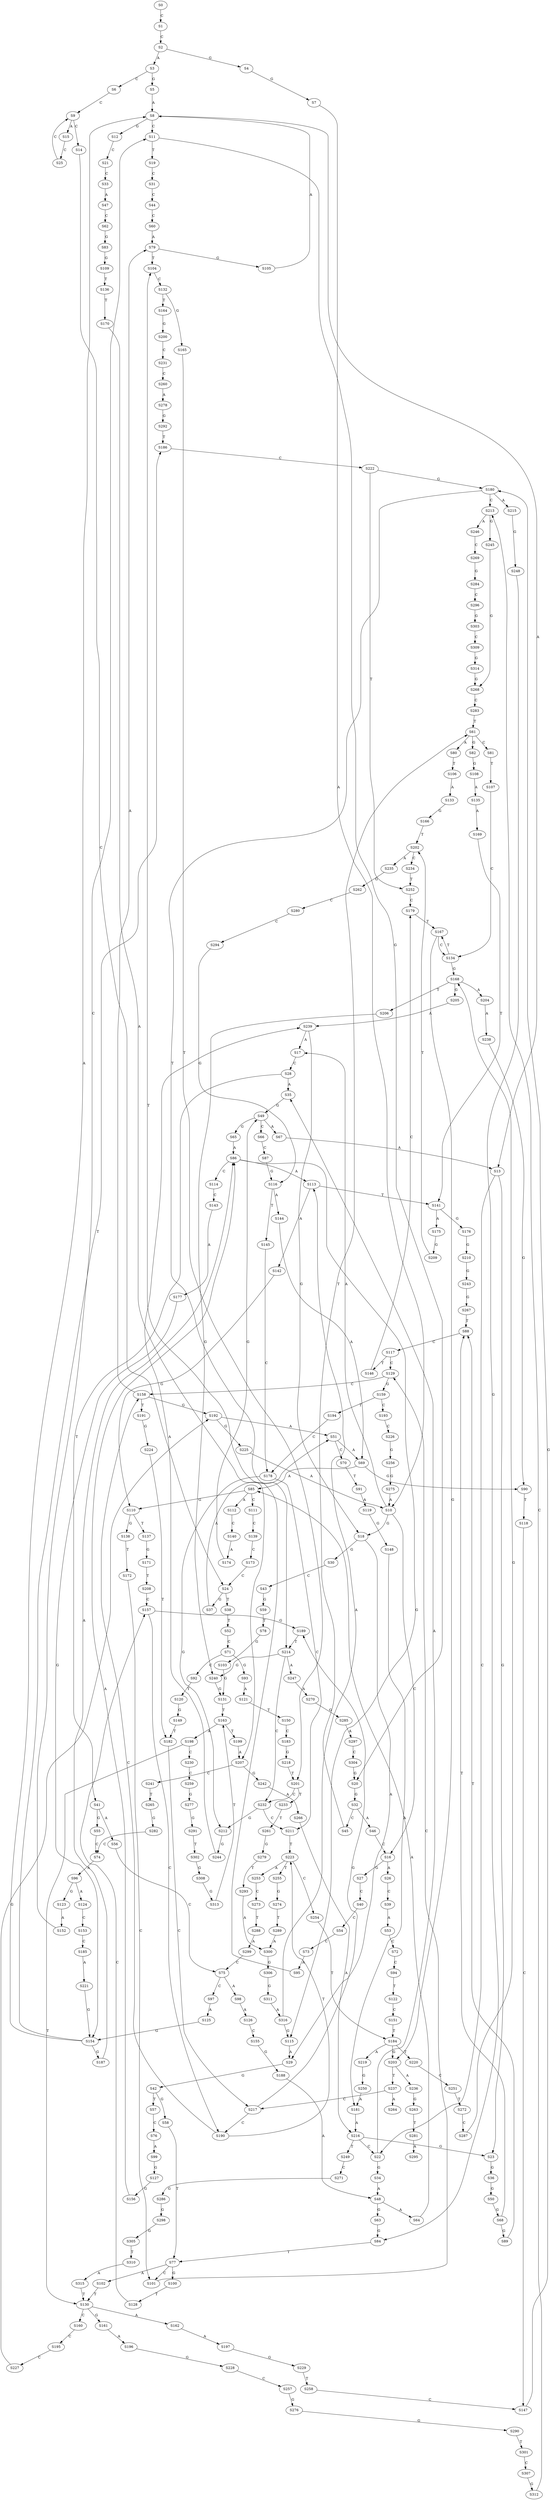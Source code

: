 strict digraph  {
	S0 -> S1 [ label = C ];
	S1 -> S2 [ label = C ];
	S2 -> S3 [ label = A ];
	S2 -> S4 [ label = G ];
	S3 -> S5 [ label = G ];
	S3 -> S6 [ label = C ];
	S4 -> S7 [ label = G ];
	S5 -> S8 [ label = A ];
	S6 -> S9 [ label = C ];
	S7 -> S10 [ label = A ];
	S8 -> S11 [ label = C ];
	S8 -> S12 [ label = G ];
	S8 -> S13 [ label = A ];
	S9 -> S14 [ label = C ];
	S9 -> S15 [ label = A ];
	S10 -> S16 [ label = C ];
	S10 -> S17 [ label = A ];
	S10 -> S18 [ label = G ];
	S11 -> S19 [ label = T ];
	S11 -> S20 [ label = G ];
	S12 -> S21 [ label = C ];
	S13 -> S22 [ label = C ];
	S13 -> S23 [ label = G ];
	S14 -> S24 [ label = C ];
	S15 -> S25 [ label = C ];
	S16 -> S26 [ label = A ];
	S16 -> S27 [ label = G ];
	S17 -> S28 [ label = C ];
	S18 -> S29 [ label = A ];
	S18 -> S30 [ label = G ];
	S19 -> S31 [ label = C ];
	S20 -> S32 [ label = G ];
	S21 -> S33 [ label = C ];
	S22 -> S34 [ label = G ];
	S22 -> S35 [ label = A ];
	S23 -> S36 [ label = G ];
	S24 -> S37 [ label = G ];
	S24 -> S38 [ label = T ];
	S25 -> S9 [ label = C ];
	S26 -> S39 [ label = C ];
	S27 -> S40 [ label = C ];
	S28 -> S35 [ label = A ];
	S28 -> S41 [ label = T ];
	S29 -> S42 [ label = G ];
	S30 -> S43 [ label = C ];
	S31 -> S44 [ label = C ];
	S32 -> S45 [ label = C ];
	S32 -> S46 [ label = A ];
	S33 -> S47 [ label = A ];
	S34 -> S48 [ label = A ];
	S35 -> S49 [ label = G ];
	S36 -> S50 [ label = G ];
	S37 -> S51 [ label = A ];
	S38 -> S52 [ label = T ];
	S39 -> S53 [ label = A ];
	S40 -> S54 [ label = C ];
	S41 -> S55 [ label = G ];
	S41 -> S56 [ label = A ];
	S42 -> S57 [ label = T ];
	S42 -> S58 [ label = G ];
	S43 -> S59 [ label = G ];
	S44 -> S60 [ label = C ];
	S45 -> S61 [ label = T ];
	S46 -> S16 [ label = C ];
	S47 -> S62 [ label = C ];
	S48 -> S63 [ label = G ];
	S48 -> S64 [ label = A ];
	S49 -> S65 [ label = G ];
	S49 -> S66 [ label = C ];
	S49 -> S67 [ label = A ];
	S50 -> S68 [ label = G ];
	S51 -> S69 [ label = A ];
	S51 -> S70 [ label = C ];
	S52 -> S71 [ label = C ];
	S53 -> S72 [ label = C ];
	S54 -> S73 [ label = C ];
	S55 -> S74 [ label = C ];
	S56 -> S75 [ label = C ];
	S57 -> S76 [ label = C ];
	S58 -> S77 [ label = T ];
	S59 -> S78 [ label = T ];
	S60 -> S79 [ label = A ];
	S61 -> S80 [ label = A ];
	S61 -> S81 [ label = C ];
	S61 -> S82 [ label = G ];
	S62 -> S83 [ label = G ];
	S63 -> S84 [ label = G ];
	S64 -> S85 [ label = A ];
	S65 -> S86 [ label = A ];
	S66 -> S87 [ label = C ];
	S67 -> S13 [ label = A ];
	S68 -> S88 [ label = T ];
	S68 -> S89 [ label = G ];
	S69 -> S85 [ label = A ];
	S69 -> S90 [ label = G ];
	S70 -> S91 [ label = T ];
	S71 -> S92 [ label = C ];
	S71 -> S93 [ label = G ];
	S72 -> S94 [ label = C ];
	S73 -> S95 [ label = A ];
	S74 -> S96 [ label = A ];
	S75 -> S97 [ label = C ];
	S75 -> S98 [ label = A ];
	S76 -> S99 [ label = A ];
	S77 -> S100 [ label = G ];
	S77 -> S101 [ label = C ];
	S77 -> S102 [ label = A ];
	S78 -> S103 [ label = G ];
	S79 -> S104 [ label = T ];
	S79 -> S105 [ label = G ];
	S80 -> S106 [ label = T ];
	S81 -> S107 [ label = T ];
	S82 -> S108 [ label = G ];
	S83 -> S109 [ label = G ];
	S84 -> S77 [ label = T ];
	S85 -> S110 [ label = G ];
	S85 -> S111 [ label = C ];
	S85 -> S112 [ label = A ];
	S86 -> S113 [ label = A ];
	S86 -> S114 [ label = C ];
	S86 -> S115 [ label = G ];
	S87 -> S116 [ label = G ];
	S88 -> S117 [ label = C ];
	S89 -> S88 [ label = T ];
	S90 -> S118 [ label = T ];
	S91 -> S119 [ label = A ];
	S92 -> S120 [ label = T ];
	S93 -> S121 [ label = A ];
	S94 -> S122 [ label = T ];
	S95 -> S104 [ label = T ];
	S96 -> S123 [ label = G ];
	S96 -> S124 [ label = A ];
	S97 -> S125 [ label = A ];
	S98 -> S126 [ label = A ];
	S99 -> S127 [ label = G ];
	S100 -> S128 [ label = T ];
	S101 -> S129 [ label = C ];
	S102 -> S130 [ label = T ];
	S103 -> S131 [ label = G ];
	S104 -> S132 [ label = C ];
	S105 -> S8 [ label = A ];
	S106 -> S133 [ label = A ];
	S107 -> S134 [ label = C ];
	S108 -> S135 [ label = A ];
	S109 -> S136 [ label = T ];
	S110 -> S137 [ label = T ];
	S110 -> S138 [ label = G ];
	S111 -> S139 [ label = C ];
	S112 -> S140 [ label = C ];
	S113 -> S141 [ label = T ];
	S113 -> S142 [ label = A ];
	S114 -> S143 [ label = C ];
	S115 -> S29 [ label = A ];
	S116 -> S144 [ label = A ];
	S116 -> S145 [ label = T ];
	S117 -> S129 [ label = C ];
	S117 -> S146 [ label = T ];
	S118 -> S147 [ label = C ];
	S119 -> S148 [ label = G ];
	S120 -> S149 [ label = G ];
	S121 -> S150 [ label = T ];
	S122 -> S151 [ label = C ];
	S123 -> S152 [ label = A ];
	S124 -> S153 [ label = C ];
	S125 -> S154 [ label = G ];
	S126 -> S155 [ label = C ];
	S127 -> S156 [ label = G ];
	S128 -> S157 [ label = C ];
	S129 -> S158 [ label = C ];
	S129 -> S159 [ label = G ];
	S130 -> S160 [ label = C ];
	S130 -> S161 [ label = G ];
	S130 -> S162 [ label = A ];
	S131 -> S163 [ label = T ];
	S132 -> S164 [ label = T ];
	S132 -> S165 [ label = G ];
	S133 -> S166 [ label = G ];
	S134 -> S167 [ label = T ];
	S134 -> S168 [ label = G ];
	S135 -> S169 [ label = A ];
	S136 -> S170 [ label = T ];
	S137 -> S171 [ label = G ];
	S138 -> S172 [ label = T ];
	S139 -> S173 [ label = C ];
	S140 -> S174 [ label = A ];
	S141 -> S175 [ label = A ];
	S141 -> S176 [ label = G ];
	S142 -> S110 [ label = G ];
	S143 -> S177 [ label = A ];
	S144 -> S69 [ label = A ];
	S145 -> S178 [ label = C ];
	S146 -> S179 [ label = C ];
	S147 -> S180 [ label = G ];
	S148 -> S181 [ label = A ];
	S149 -> S182 [ label = T ];
	S150 -> S183 [ label = C ];
	S151 -> S184 [ label = T ];
	S152 -> S11 [ label = C ];
	S153 -> S185 [ label = C ];
	S154 -> S186 [ label = T ];
	S154 -> S187 [ label = G ];
	S154 -> S8 [ label = A ];
	S155 -> S188 [ label = G ];
	S156 -> S86 [ label = A ];
	S157 -> S189 [ label = G ];
	S157 -> S190 [ label = C ];
	S158 -> S191 [ label = T ];
	S158 -> S79 [ label = A ];
	S158 -> S192 [ label = G ];
	S159 -> S193 [ label = C ];
	S159 -> S194 [ label = T ];
	S160 -> S195 [ label = C ];
	S161 -> S196 [ label = A ];
	S162 -> S197 [ label = A ];
	S163 -> S198 [ label = A ];
	S163 -> S199 [ label = T ];
	S164 -> S200 [ label = G ];
	S165 -> S201 [ label = T ];
	S166 -> S202 [ label = T ];
	S167 -> S203 [ label = G ];
	S167 -> S134 [ label = C ];
	S168 -> S204 [ label = A ];
	S168 -> S205 [ label = G ];
	S168 -> S206 [ label = T ];
	S169 -> S141 [ label = T ];
	S170 -> S207 [ label = A ];
	S171 -> S208 [ label = T ];
	S172 -> S101 [ label = C ];
	S173 -> S24 [ label = C ];
	S174 -> S49 [ label = G ];
	S175 -> S209 [ label = G ];
	S176 -> S210 [ label = G ];
	S177 -> S154 [ label = G ];
	S178 -> S211 [ label = C ];
	S178 -> S212 [ label = G ];
	S179 -> S167 [ label = T ];
	S180 -> S213 [ label = C ];
	S180 -> S214 [ label = T ];
	S180 -> S215 [ label = A ];
	S181 -> S216 [ label = A ];
	S182 -> S217 [ label = C ];
	S183 -> S218 [ label = G ];
	S184 -> S219 [ label = A ];
	S184 -> S220 [ label = T ];
	S184 -> S203 [ label = G ];
	S185 -> S221 [ label = A ];
	S186 -> S222 [ label = C ];
	S187 -> S86 [ label = A ];
	S188 -> S48 [ label = A ];
	S189 -> S214 [ label = T ];
	S190 -> S223 [ label = T ];
	S190 -> S158 [ label = C ];
	S191 -> S224 [ label = G ];
	S192 -> S51 [ label = A ];
	S192 -> S225 [ label = G ];
	S193 -> S226 [ label = C ];
	S194 -> S178 [ label = C ];
	S195 -> S227 [ label = C ];
	S196 -> S228 [ label = G ];
	S197 -> S229 [ label = G ];
	S198 -> S130 [ label = T ];
	S198 -> S230 [ label = C ];
	S199 -> S207 [ label = A ];
	S200 -> S231 [ label = C ];
	S201 -> S232 [ label = C ];
	S201 -> S233 [ label = T ];
	S202 -> S234 [ label = C ];
	S202 -> S235 [ label = A ];
	S203 -> S236 [ label = A ];
	S203 -> S237 [ label = T ];
	S204 -> S238 [ label = A ];
	S205 -> S239 [ label = A ];
	S206 -> S240 [ label = G ];
	S207 -> S241 [ label = C ];
	S207 -> S242 [ label = G ];
	S208 -> S157 [ label = C ];
	S209 -> S202 [ label = T ];
	S210 -> S243 [ label = G ];
	S211 -> S223 [ label = T ];
	S212 -> S244 [ label = G ];
	S213 -> S245 [ label = G ];
	S213 -> S246 [ label = A ];
	S214 -> S232 [ label = C ];
	S214 -> S247 [ label = A ];
	S214 -> S240 [ label = G ];
	S215 -> S248 [ label = G ];
	S216 -> S249 [ label = T ];
	S216 -> S22 [ label = C ];
	S216 -> S23 [ label = G ];
	S217 -> S190 [ label = C ];
	S217 -> S189 [ label = G ];
	S218 -> S201 [ label = T ];
	S219 -> S250 [ label = G ];
	S220 -> S251 [ label = C ];
	S221 -> S154 [ label = G ];
	S222 -> S180 [ label = G ];
	S222 -> S252 [ label = T ];
	S223 -> S253 [ label = A ];
	S223 -> S254 [ label = C ];
	S223 -> S255 [ label = T ];
	S224 -> S182 [ label = T ];
	S225 -> S10 [ label = A ];
	S226 -> S256 [ label = G ];
	S227 -> S192 [ label = G ];
	S228 -> S257 [ label = C ];
	S229 -> S258 [ label = T ];
	S230 -> S259 [ label = C ];
	S231 -> S260 [ label = C ];
	S232 -> S212 [ label = G ];
	S232 -> S211 [ label = C ];
	S233 -> S261 [ label = T ];
	S234 -> S252 [ label = T ];
	S235 -> S262 [ label = G ];
	S236 -> S263 [ label = G ];
	S237 -> S264 [ label = A ];
	S237 -> S217 [ label = C ];
	S238 -> S90 [ label = G ];
	S239 -> S17 [ label = A ];
	S239 -> S18 [ label = G ];
	S240 -> S131 [ label = G ];
	S241 -> S265 [ label = T ];
	S242 -> S266 [ label = A ];
	S243 -> S267 [ label = G ];
	S244 -> S239 [ label = A ];
	S245 -> S268 [ label = G ];
	S246 -> S269 [ label = C ];
	S247 -> S270 [ label = A ];
	S248 -> S84 [ label = G ];
	S249 -> S271 [ label = C ];
	S250 -> S181 [ label = A ];
	S251 -> S272 [ label = T ];
	S252 -> S179 [ label = C ];
	S253 -> S273 [ label = C ];
	S254 -> S184 [ label = T ];
	S255 -> S274 [ label = G ];
	S256 -> S275 [ label = G ];
	S257 -> S276 [ label = G ];
	S258 -> S147 [ label = C ];
	S259 -> S277 [ label = G ];
	S260 -> S278 [ label = A ];
	S261 -> S279 [ label = G ];
	S262 -> S280 [ label = C ];
	S263 -> S281 [ label = T ];
	S265 -> S282 [ label = G ];
	S266 -> S216 [ label = A ];
	S267 -> S88 [ label = T ];
	S268 -> S283 [ label = C ];
	S269 -> S284 [ label = G ];
	S270 -> S285 [ label = G ];
	S271 -> S286 [ label = G ];
	S272 -> S287 [ label = C ];
	S273 -> S288 [ label = T ];
	S274 -> S289 [ label = T ];
	S275 -> S10 [ label = A ];
	S276 -> S290 [ label = G ];
	S277 -> S291 [ label = G ];
	S278 -> S292 [ label = G ];
	S279 -> S293 [ label = T ];
	S280 -> S294 [ label = C ];
	S281 -> S295 [ label = A ];
	S282 -> S74 [ label = C ];
	S283 -> S61 [ label = T ];
	S284 -> S296 [ label = C ];
	S285 -> S297 [ label = A ];
	S286 -> S298 [ label = G ];
	S287 -> S168 [ label = G ];
	S288 -> S299 [ label = A ];
	S289 -> S300 [ label = A ];
	S290 -> S301 [ label = T ];
	S291 -> S302 [ label = T ];
	S292 -> S186 [ label = T ];
	S293 -> S300 [ label = A ];
	S294 -> S116 [ label = G ];
	S296 -> S303 [ label = G ];
	S297 -> S304 [ label = C ];
	S298 -> S305 [ label = G ];
	S299 -> S75 [ label = C ];
	S300 -> S306 [ label = G ];
	S301 -> S307 [ label = C ];
	S302 -> S308 [ label = G ];
	S303 -> S309 [ label = C ];
	S304 -> S20 [ label = G ];
	S305 -> S310 [ label = T ];
	S306 -> S311 [ label = G ];
	S307 -> S312 [ label = G ];
	S308 -> S313 [ label = G ];
	S309 -> S314 [ label = G ];
	S310 -> S315 [ label = A ];
	S311 -> S316 [ label = A ];
	S312 -> S213 [ label = C ];
	S313 -> S163 [ label = T ];
	S314 -> S268 [ label = G ];
	S315 -> S130 [ label = T ];
	S316 -> S115 [ label = G ];
	S316 -> S113 [ label = A ];
}
